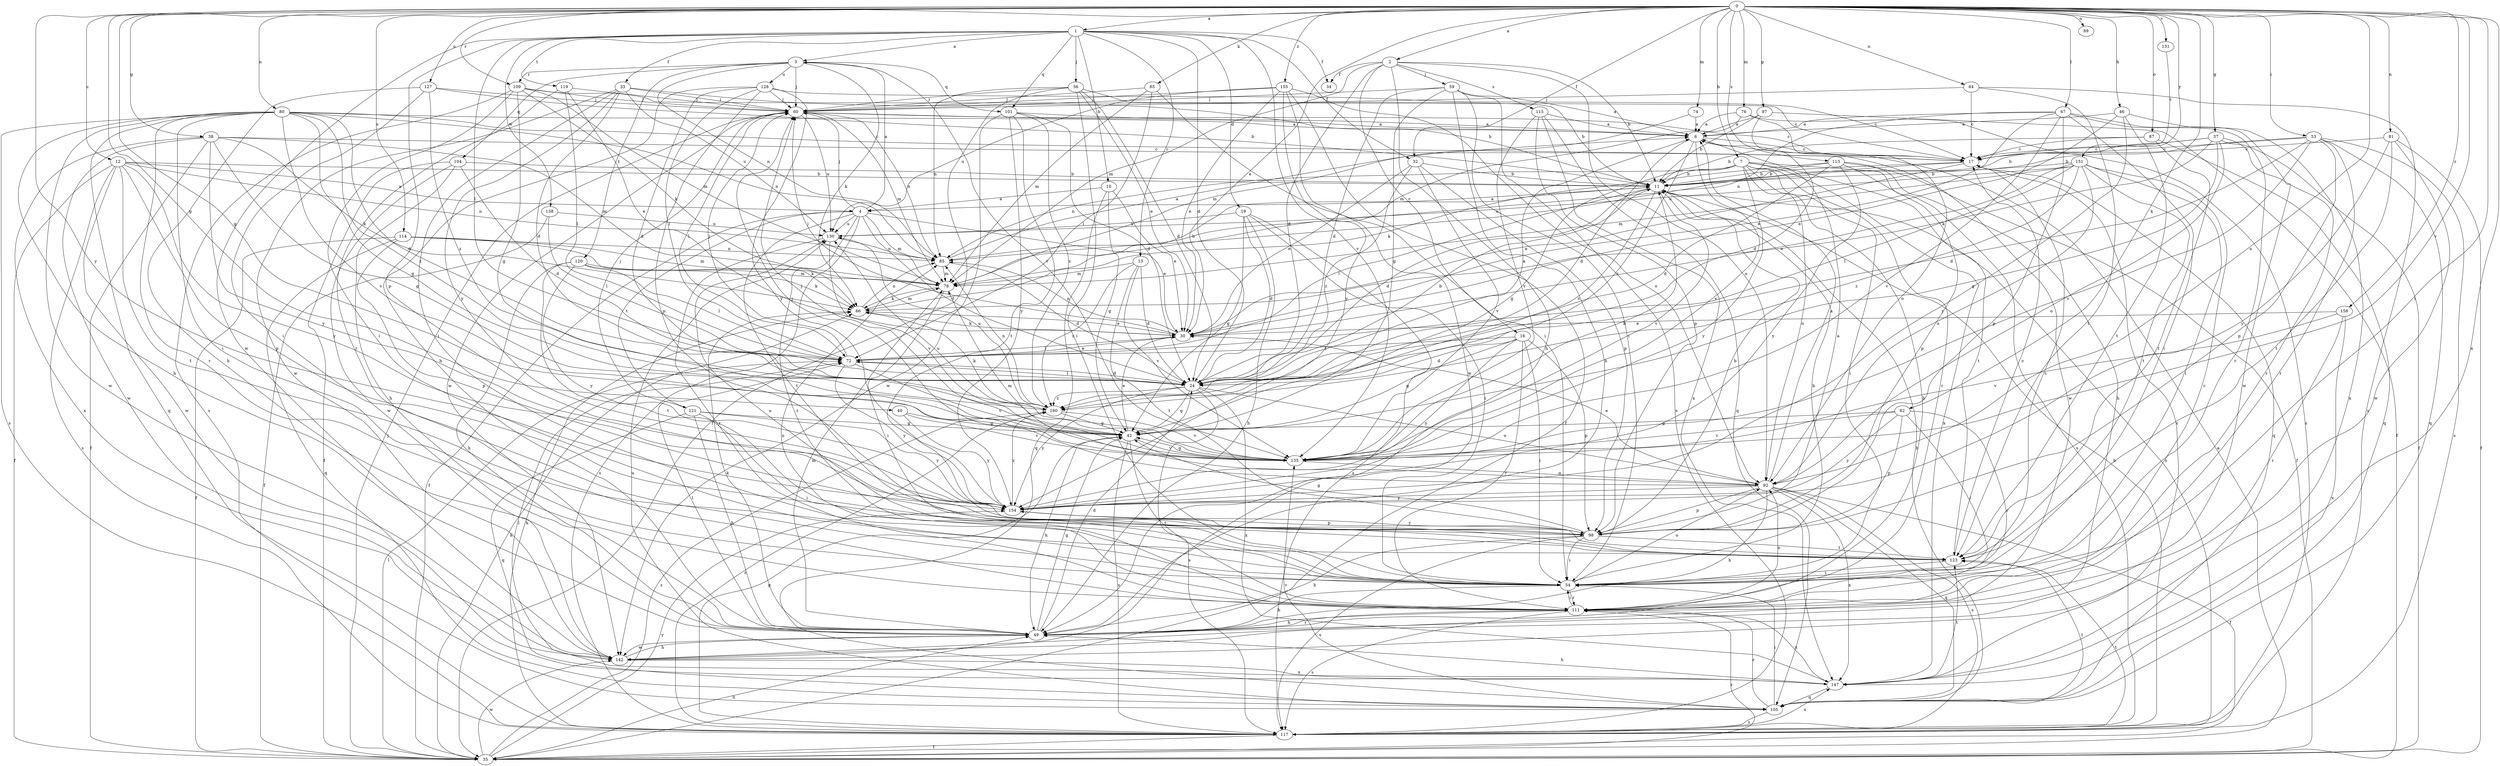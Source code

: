 strict digraph  {
0;
1;
2;
3;
4;
6;
7;
10;
11;
12;
13;
16;
17;
19;
24;
30;
32;
33;
34;
35;
37;
38;
40;
42;
46;
49;
53;
54;
56;
59;
60;
62;
65;
66;
67;
72;
74;
76;
78;
80;
81;
84;
85;
87;
89;
92;
97;
98;
101;
104;
105;
109;
111;
113;
114;
115;
117;
119;
120;
121;
123;
127;
128;
130;
131;
135;
138;
142;
147;
151;
154;
155;
158;
160;
0 -> 1  [label=a];
0 -> 2  [label=a];
0 -> 7  [label=b];
0 -> 12  [label=c];
0 -> 30  [label=e];
0 -> 32  [label=f];
0 -> 37  [label=g];
0 -> 38  [label=g];
0 -> 40  [label=g];
0 -> 42  [label=g];
0 -> 46  [label=h];
0 -> 53  [label=i];
0 -> 54  [label=i];
0 -> 62  [label=k];
0 -> 65  [label=k];
0 -> 67  [label=l];
0 -> 74  [label=m];
0 -> 76  [label=m];
0 -> 80  [label=n];
0 -> 81  [label=n];
0 -> 84  [label=n];
0 -> 87  [label=o];
0 -> 89  [label=o];
0 -> 92  [label=o];
0 -> 97  [label=p];
0 -> 109  [label=r];
0 -> 113  [label=s];
0 -> 114  [label=s];
0 -> 127  [label=u];
0 -> 131  [label=v];
0 -> 135  [label=v];
0 -> 147  [label=x];
0 -> 151  [label=y];
0 -> 154  [label=y];
0 -> 155  [label=z];
0 -> 158  [label=z];
1 -> 3  [label=a];
1 -> 10  [label=b];
1 -> 13  [label=c];
1 -> 19  [label=d];
1 -> 24  [label=d];
1 -> 32  [label=f];
1 -> 33  [label=f];
1 -> 34  [label=f];
1 -> 56  [label=j];
1 -> 72  [label=l];
1 -> 98  [label=p];
1 -> 101  [label=q];
1 -> 119  [label=t];
1 -> 135  [label=v];
1 -> 138  [label=w];
1 -> 142  [label=w];
2 -> 11  [label=b];
2 -> 16  [label=c];
2 -> 24  [label=d];
2 -> 34  [label=f];
2 -> 49  [label=h];
2 -> 59  [label=j];
2 -> 78  [label=m];
2 -> 92  [label=o];
2 -> 115  [label=s];
3 -> 60  [label=j];
3 -> 66  [label=k];
3 -> 85  [label=n];
3 -> 101  [label=q];
3 -> 104  [label=q];
3 -> 109  [label=r];
3 -> 120  [label=t];
3 -> 128  [label=u];
3 -> 135  [label=v];
4 -> 3  [label=a];
4 -> 24  [label=d];
4 -> 30  [label=e];
4 -> 35  [label=f];
4 -> 60  [label=j];
4 -> 78  [label=m];
4 -> 111  [label=r];
4 -> 117  [label=s];
4 -> 121  [label=t];
4 -> 123  [label=t];
4 -> 130  [label=u];
6 -> 17  [label=c];
6 -> 24  [label=d];
6 -> 135  [label=v];
6 -> 142  [label=w];
6 -> 160  [label=z];
7 -> 11  [label=b];
7 -> 42  [label=g];
7 -> 49  [label=h];
7 -> 54  [label=i];
7 -> 85  [label=n];
7 -> 92  [label=o];
7 -> 111  [label=r];
7 -> 117  [label=s];
7 -> 123  [label=t];
7 -> 147  [label=x];
7 -> 154  [label=y];
10 -> 4  [label=a];
10 -> 30  [label=e];
10 -> 42  [label=g];
10 -> 105  [label=q];
11 -> 4  [label=a];
11 -> 24  [label=d];
11 -> 72  [label=l];
11 -> 117  [label=s];
11 -> 135  [label=v];
11 -> 160  [label=z];
12 -> 4  [label=a];
12 -> 11  [label=b];
12 -> 35  [label=f];
12 -> 85  [label=n];
12 -> 98  [label=p];
12 -> 117  [label=s];
12 -> 123  [label=t];
12 -> 142  [label=w];
12 -> 154  [label=y];
13 -> 24  [label=d];
13 -> 78  [label=m];
13 -> 123  [label=t];
13 -> 135  [label=v];
13 -> 160  [label=z];
16 -> 24  [label=d];
16 -> 42  [label=g];
16 -> 54  [label=i];
16 -> 72  [label=l];
16 -> 98  [label=p];
16 -> 111  [label=r];
16 -> 154  [label=y];
17 -> 11  [label=b];
17 -> 30  [label=e];
17 -> 85  [label=n];
17 -> 105  [label=q];
19 -> 24  [label=d];
19 -> 42  [label=g];
19 -> 49  [label=h];
19 -> 54  [label=i];
19 -> 117  [label=s];
19 -> 130  [label=u];
24 -> 6  [label=a];
24 -> 11  [label=b];
24 -> 42  [label=g];
24 -> 72  [label=l];
24 -> 92  [label=o];
24 -> 117  [label=s];
24 -> 147  [label=x];
24 -> 154  [label=y];
24 -> 160  [label=z];
30 -> 60  [label=j];
30 -> 66  [label=k];
30 -> 72  [label=l];
30 -> 85  [label=n];
32 -> 11  [label=b];
32 -> 30  [label=e];
32 -> 98  [label=p];
32 -> 135  [label=v];
32 -> 160  [label=z];
33 -> 11  [label=b];
33 -> 24  [label=d];
33 -> 54  [label=i];
33 -> 60  [label=j];
33 -> 130  [label=u];
33 -> 142  [label=w];
33 -> 154  [label=y];
35 -> 6  [label=a];
35 -> 49  [label=h];
35 -> 60  [label=j];
35 -> 66  [label=k];
35 -> 72  [label=l];
35 -> 111  [label=r];
35 -> 142  [label=w];
35 -> 154  [label=y];
35 -> 160  [label=z];
37 -> 11  [label=b];
37 -> 17  [label=c];
37 -> 35  [label=f];
37 -> 42  [label=g];
37 -> 66  [label=k];
37 -> 92  [label=o];
37 -> 111  [label=r];
38 -> 17  [label=c];
38 -> 35  [label=f];
38 -> 42  [label=g];
38 -> 66  [label=k];
38 -> 78  [label=m];
38 -> 142  [label=w];
38 -> 147  [label=x];
38 -> 154  [label=y];
40 -> 42  [label=g];
40 -> 135  [label=v];
40 -> 154  [label=y];
42 -> 30  [label=e];
42 -> 49  [label=h];
42 -> 111  [label=r];
42 -> 117  [label=s];
42 -> 135  [label=v];
46 -> 6  [label=a];
46 -> 30  [label=e];
46 -> 123  [label=t];
46 -> 147  [label=x];
46 -> 154  [label=y];
49 -> 24  [label=d];
49 -> 42  [label=g];
49 -> 66  [label=k];
49 -> 72  [label=l];
49 -> 78  [label=m];
49 -> 111  [label=r];
49 -> 142  [label=w];
53 -> 11  [label=b];
53 -> 17  [label=c];
53 -> 24  [label=d];
53 -> 98  [label=p];
53 -> 105  [label=q];
53 -> 111  [label=r];
53 -> 117  [label=s];
53 -> 135  [label=v];
54 -> 11  [label=b];
54 -> 17  [label=c];
54 -> 49  [label=h];
54 -> 92  [label=o];
54 -> 111  [label=r];
54 -> 130  [label=u];
56 -> 11  [label=b];
56 -> 24  [label=d];
56 -> 30  [label=e];
56 -> 35  [label=f];
56 -> 54  [label=i];
56 -> 60  [label=j];
56 -> 85  [label=n];
59 -> 6  [label=a];
59 -> 24  [label=d];
59 -> 42  [label=g];
59 -> 49  [label=h];
59 -> 54  [label=i];
59 -> 60  [label=j];
59 -> 117  [label=s];
60 -> 6  [label=a];
60 -> 17  [label=c];
60 -> 72  [label=l];
60 -> 78  [label=m];
60 -> 85  [label=n];
60 -> 130  [label=u];
60 -> 142  [label=w];
62 -> 42  [label=g];
62 -> 54  [label=i];
62 -> 98  [label=p];
62 -> 111  [label=r];
62 -> 135  [label=v];
62 -> 154  [label=y];
65 -> 54  [label=i];
65 -> 60  [label=j];
65 -> 72  [label=l];
65 -> 78  [label=m];
66 -> 30  [label=e];
66 -> 78  [label=m];
66 -> 85  [label=n];
67 -> 6  [label=a];
67 -> 30  [label=e];
67 -> 54  [label=i];
67 -> 85  [label=n];
67 -> 98  [label=p];
67 -> 111  [label=r];
67 -> 135  [label=v];
67 -> 142  [label=w];
72 -> 24  [label=d];
72 -> 30  [label=e];
72 -> 60  [label=j];
72 -> 135  [label=v];
72 -> 154  [label=y];
74 -> 6  [label=a];
74 -> 78  [label=m];
76 -> 6  [label=a];
76 -> 78  [label=m];
76 -> 92  [label=o];
76 -> 117  [label=s];
78 -> 11  [label=b];
78 -> 54  [label=i];
78 -> 66  [label=k];
80 -> 6  [label=a];
80 -> 17  [label=c];
80 -> 24  [label=d];
80 -> 42  [label=g];
80 -> 49  [label=h];
80 -> 54  [label=i];
80 -> 85  [label=n];
80 -> 105  [label=q];
80 -> 111  [label=r];
80 -> 117  [label=s];
80 -> 135  [label=v];
80 -> 142  [label=w];
80 -> 160  [label=z];
81 -> 17  [label=c];
81 -> 35  [label=f];
81 -> 123  [label=t];
81 -> 142  [label=w];
81 -> 154  [label=y];
84 -> 17  [label=c];
84 -> 60  [label=j];
84 -> 117  [label=s];
84 -> 123  [label=t];
85 -> 6  [label=a];
85 -> 24  [label=d];
85 -> 78  [label=m];
87 -> 11  [label=b];
87 -> 17  [label=c];
87 -> 105  [label=q];
87 -> 123  [label=t];
92 -> 6  [label=a];
92 -> 30  [label=e];
92 -> 35  [label=f];
92 -> 49  [label=h];
92 -> 60  [label=j];
92 -> 78  [label=m];
92 -> 98  [label=p];
92 -> 105  [label=q];
92 -> 117  [label=s];
92 -> 147  [label=x];
92 -> 154  [label=y];
97 -> 6  [label=a];
97 -> 11  [label=b];
97 -> 24  [label=d];
97 -> 35  [label=f];
98 -> 6  [label=a];
98 -> 11  [label=b];
98 -> 42  [label=g];
98 -> 49  [label=h];
98 -> 54  [label=i];
98 -> 117  [label=s];
98 -> 123  [label=t];
98 -> 154  [label=y];
101 -> 6  [label=a];
101 -> 24  [label=d];
101 -> 123  [label=t];
101 -> 142  [label=w];
101 -> 154  [label=y];
101 -> 160  [label=z];
104 -> 11  [label=b];
104 -> 24  [label=d];
104 -> 35  [label=f];
104 -> 49  [label=h];
104 -> 142  [label=w];
105 -> 11  [label=b];
105 -> 54  [label=i];
105 -> 111  [label=r];
105 -> 117  [label=s];
105 -> 123  [label=t];
105 -> 130  [label=u];
105 -> 135  [label=v];
109 -> 17  [label=c];
109 -> 42  [label=g];
109 -> 54  [label=i];
109 -> 60  [label=j];
109 -> 66  [label=k];
109 -> 78  [label=m];
109 -> 117  [label=s];
111 -> 49  [label=h];
111 -> 54  [label=i];
111 -> 85  [label=n];
111 -> 92  [label=o];
111 -> 117  [label=s];
111 -> 147  [label=x];
113 -> 11  [label=b];
113 -> 24  [label=d];
113 -> 35  [label=f];
113 -> 49  [label=h];
113 -> 66  [label=k];
113 -> 98  [label=p];
113 -> 154  [label=y];
114 -> 35  [label=f];
114 -> 66  [label=k];
114 -> 78  [label=m];
114 -> 85  [label=n];
114 -> 98  [label=p];
114 -> 105  [label=q];
115 -> 6  [label=a];
115 -> 98  [label=p];
115 -> 105  [label=q];
115 -> 135  [label=v];
115 -> 147  [label=x];
117 -> 11  [label=b];
117 -> 35  [label=f];
117 -> 42  [label=g];
117 -> 66  [label=k];
117 -> 123  [label=t];
117 -> 147  [label=x];
117 -> 160  [label=z];
119 -> 30  [label=e];
119 -> 60  [label=j];
119 -> 72  [label=l];
119 -> 111  [label=r];
120 -> 49  [label=h];
120 -> 66  [label=k];
120 -> 72  [label=l];
120 -> 78  [label=m];
120 -> 123  [label=t];
120 -> 154  [label=y];
121 -> 42  [label=g];
121 -> 49  [label=h];
121 -> 54  [label=i];
121 -> 60  [label=j];
121 -> 105  [label=q];
121 -> 154  [label=y];
123 -> 17  [label=c];
123 -> 54  [label=i];
127 -> 11  [label=b];
127 -> 49  [label=h];
127 -> 54  [label=i];
127 -> 60  [label=j];
127 -> 160  [label=z];
128 -> 17  [label=c];
128 -> 24  [label=d];
128 -> 49  [label=h];
128 -> 60  [label=j];
128 -> 72  [label=l];
128 -> 98  [label=p];
128 -> 154  [label=y];
130 -> 85  [label=n];
130 -> 111  [label=r];
130 -> 135  [label=v];
131 -> 17  [label=c];
135 -> 11  [label=b];
135 -> 42  [label=g];
135 -> 60  [label=j];
135 -> 92  [label=o];
135 -> 130  [label=u];
138 -> 35  [label=f];
138 -> 72  [label=l];
138 -> 130  [label=u];
142 -> 49  [label=h];
142 -> 147  [label=x];
147 -> 17  [label=c];
147 -> 49  [label=h];
147 -> 72  [label=l];
147 -> 105  [label=q];
147 -> 123  [label=t];
151 -> 11  [label=b];
151 -> 30  [label=e];
151 -> 54  [label=i];
151 -> 72  [label=l];
151 -> 78  [label=m];
151 -> 92  [label=o];
151 -> 111  [label=r];
151 -> 123  [label=t];
151 -> 130  [label=u];
151 -> 160  [label=z];
154 -> 98  [label=p];
154 -> 160  [label=z];
155 -> 30  [label=e];
155 -> 35  [label=f];
155 -> 60  [label=j];
155 -> 92  [label=o];
155 -> 130  [label=u];
155 -> 142  [label=w];
155 -> 154  [label=y];
158 -> 30  [label=e];
158 -> 111  [label=r];
158 -> 135  [label=v];
158 -> 147  [label=x];
160 -> 42  [label=g];
160 -> 66  [label=k];
160 -> 85  [label=n];
160 -> 130  [label=u];
160 -> 135  [label=v];
}
